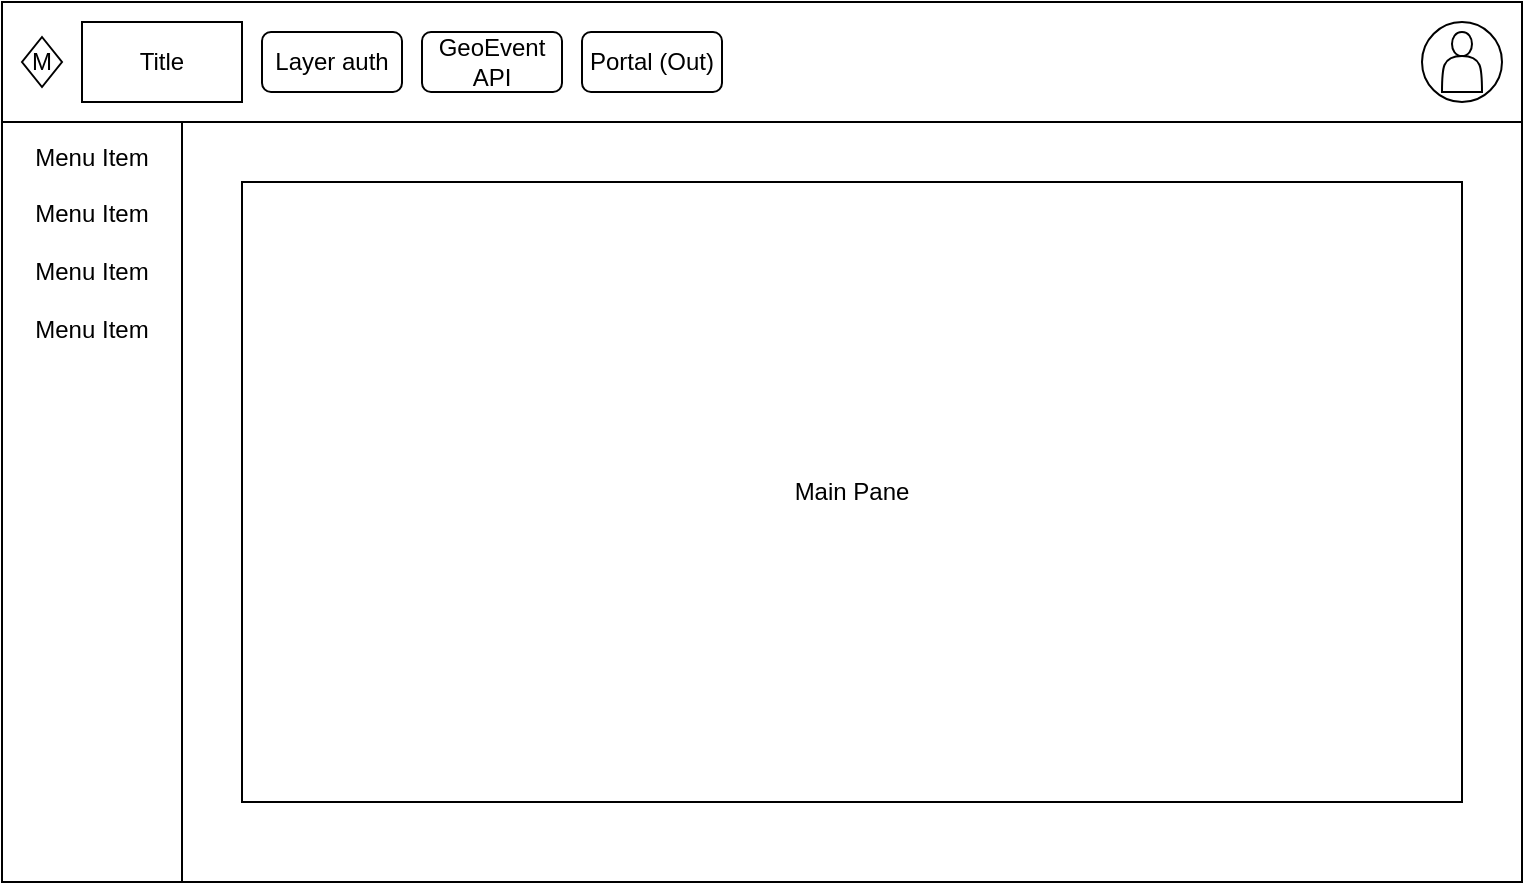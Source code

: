 <mxfile version="13.9.2" type="device"><diagram id="pVhanqgQSC5mQvHz0kqK" name="Page-1"><mxGraphModel dx="1038" dy="580" grid="1" gridSize="10" guides="1" tooltips="1" connect="1" arrows="1" fold="1" page="1" pageScale="1" pageWidth="850" pageHeight="1100" math="0" shadow="0"><root><mxCell id="0"/><mxCell id="1" parent="0"/><mxCell id="Ghu-CK-6HLSKG89OT5UD-14" value="" style="rounded=0;whiteSpace=wrap;html=1;" vertex="1" parent="1"><mxGeometry x="40" y="40" width="760" height="440" as="geometry"/></mxCell><mxCell id="Ghu-CK-6HLSKG89OT5UD-2" value="" style="rounded=0;whiteSpace=wrap;html=1;" vertex="1" parent="1"><mxGeometry x="40" y="40" width="760" height="60" as="geometry"/></mxCell><mxCell id="Ghu-CK-6HLSKG89OT5UD-3" value="" style="ellipse;whiteSpace=wrap;html=1;aspect=fixed;" vertex="1" parent="1"><mxGeometry x="750" y="50" width="40" height="40" as="geometry"/></mxCell><mxCell id="Ghu-CK-6HLSKG89OT5UD-4" value="" style="shape=actor;whiteSpace=wrap;html=1;" vertex="1" parent="1"><mxGeometry x="760" y="55" width="20" height="30" as="geometry"/></mxCell><mxCell id="Ghu-CK-6HLSKG89OT5UD-8" value="M" style="rhombus;whiteSpace=wrap;html=1;" vertex="1" parent="1"><mxGeometry x="50" y="57.5" width="20" height="25" as="geometry"/></mxCell><mxCell id="Ghu-CK-6HLSKG89OT5UD-9" value="Title" style="rounded=0;whiteSpace=wrap;html=1;" vertex="1" parent="1"><mxGeometry x="80" y="50" width="80" height="40" as="geometry"/></mxCell><mxCell id="Ghu-CK-6HLSKG89OT5UD-10" value="Layer auth" style="rounded=1;whiteSpace=wrap;html=1;" vertex="1" parent="1"><mxGeometry x="170" y="55" width="70" height="30" as="geometry"/></mxCell><mxCell id="Ghu-CK-6HLSKG89OT5UD-11" value="GeoEvent API" style="rounded=1;whiteSpace=wrap;html=1;" vertex="1" parent="1"><mxGeometry x="250" y="55" width="70" height="30" as="geometry"/></mxCell><mxCell id="Ghu-CK-6HLSKG89OT5UD-12" value="Portal (Out)" style="rounded=1;whiteSpace=wrap;html=1;" vertex="1" parent="1"><mxGeometry x="330" y="55" width="70" height="30" as="geometry"/></mxCell><mxCell id="Ghu-CK-6HLSKG89OT5UD-13" value="&lt;p style=&quot;line-height: 120%&quot;&gt;Menu Item&lt;br&gt;&lt;br&gt;Menu Item&lt;br&gt;&lt;br&gt;Menu Item&lt;br&gt;&lt;br&gt;Menu Item&lt;br&gt;&lt;br&gt;&lt;br&gt;&lt;br&gt;&lt;br&gt;&lt;br&gt;&lt;br&gt;&lt;br&gt;&lt;br&gt;&lt;br&gt;&lt;br&gt;&lt;br&gt;&lt;br&gt;&lt;br&gt;&lt;br&gt;&lt;br&gt;&lt;br&gt;&lt;br&gt;&lt;br&gt;&lt;/p&gt;" style="rounded=0;whiteSpace=wrap;html=1;" vertex="1" parent="1"><mxGeometry x="40" y="100" width="90" height="380" as="geometry"/></mxCell><mxCell id="Ghu-CK-6HLSKG89OT5UD-16" value="Main Pane" style="rounded=0;whiteSpace=wrap;html=1;" vertex="1" parent="1"><mxGeometry x="160" y="130" width="610" height="310" as="geometry"/></mxCell></root></mxGraphModel></diagram></mxfile>